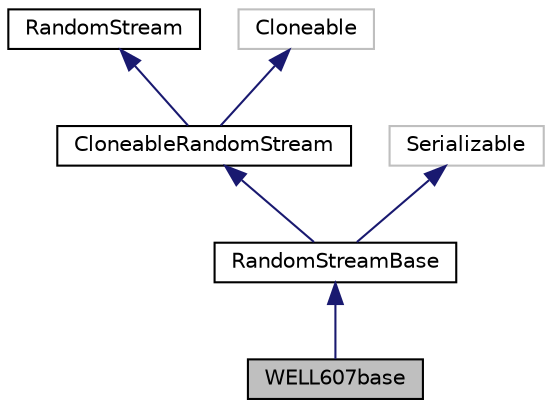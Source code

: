 digraph "WELL607base"
{
 // INTERACTIVE_SVG=YES
  bgcolor="transparent";
  edge [fontname="Helvetica",fontsize="10",labelfontname="Helvetica",labelfontsize="10"];
  node [fontname="Helvetica",fontsize="10",shape=record];
  Node8 [label="WELL607base",height=0.2,width=0.4,color="black", fillcolor="grey75", style="filled", fontcolor="black"];
  Node9 -> Node8 [dir="back",color="midnightblue",fontsize="10",style="solid",fontname="Helvetica"];
  Node9 [label="RandomStreamBase",height=0.2,width=0.4,color="black",URL="$d1/dbe/classumontreal_1_1ssj_1_1rng_1_1RandomStreamBase.html",tooltip="This class provides a convenient foundation on which RNGs can be built. "];
  Node10 -> Node9 [dir="back",color="midnightblue",fontsize="10",style="solid",fontname="Helvetica"];
  Node10 [label="CloneableRandomStream",height=0.2,width=0.4,color="black",URL="$d1/d5f/interfaceumontreal_1_1ssj_1_1rng_1_1CloneableRandomStream.html",tooltip="CloneableRandomStream extends RandomStream and Cloneable. "];
  Node11 -> Node10 [dir="back",color="midnightblue",fontsize="10",style="solid",fontname="Helvetica"];
  Node11 [label="RandomStream",height=0.2,width=0.4,color="black",URL="$d1/d7c/interfaceumontreal_1_1ssj_1_1rng_1_1RandomStream.html",tooltip="This interface defines the basic structures to handle multiple streams of uniform (pseudo)random numb..."];
  Node12 -> Node10 [dir="back",color="midnightblue",fontsize="10",style="solid",fontname="Helvetica"];
  Node12 [label="Cloneable",height=0.2,width=0.4,color="grey75"];
  Node13 -> Node9 [dir="back",color="midnightblue",fontsize="10",style="solid",fontname="Helvetica"];
  Node13 [label="Serializable",height=0.2,width=0.4,color="grey75"];
}
